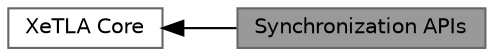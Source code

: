 digraph "Synchronization APIs"
{
 // LATEX_PDF_SIZE
  bgcolor="transparent";
  edge [fontname=Helvetica,fontsize=10,labelfontname=Helvetica,labelfontsize=10];
  node [fontname=Helvetica,fontsize=10,shape=box,height=0.2,width=0.4];
  rankdir=LR;
  Node2 [id="Node000002",label="XeTLA Core",height=0.2,width=0.4,color="grey40", fillcolor="white", style="filled",URL="$group__xetla__core.html",tooltip="This is a low-level API wrapper for ESIMD."];
  Node1 [id="Node000001",label="Synchronization APIs",height=0.2,width=0.4,color="gray40", fillcolor="grey60", style="filled", fontcolor="black",tooltip="Defines XeTLA APIs for synchronization primitives."];
  Node2->Node1 [shape=plaintext, dir="back", style="solid"];
}
